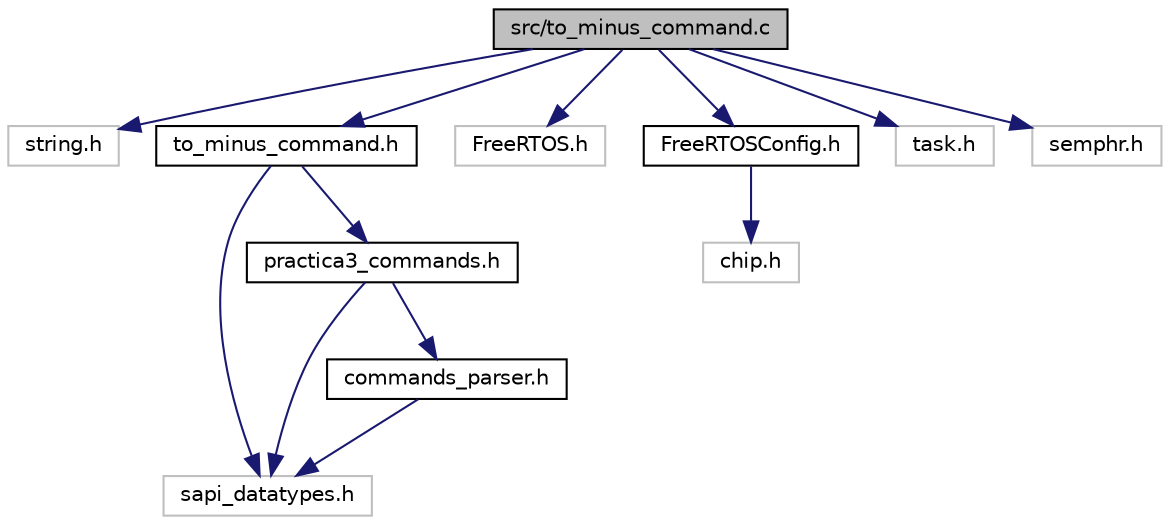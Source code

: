 digraph "src/to_minus_command.c"
{
  edge [fontname="Helvetica",fontsize="10",labelfontname="Helvetica",labelfontsize="10"];
  node [fontname="Helvetica",fontsize="10",shape=record];
  Node1 [label="src/to_minus_command.c",height=0.2,width=0.4,color="black", fillcolor="grey75", style="filled", fontcolor="black"];
  Node1 -> Node2 [color="midnightblue",fontsize="10",style="solid"];
  Node2 [label="string.h",height=0.2,width=0.4,color="grey75", fillcolor="white", style="filled"];
  Node1 -> Node3 [color="midnightblue",fontsize="10",style="solid"];
  Node3 [label="to_minus_command.h",height=0.2,width=0.4,color="black", fillcolor="white", style="filled",URL="$to__minus__command_8h.html",tooltip="Implementacion del procesador del comando \"To Minus\". "];
  Node3 -> Node4 [color="midnightblue",fontsize="10",style="solid"];
  Node4 [label="sapi_datatypes.h",height=0.2,width=0.4,color="grey75", fillcolor="white", style="filled"];
  Node3 -> Node5 [color="midnightblue",fontsize="10",style="solid"];
  Node5 [label="practica3_commands.h",height=0.2,width=0.4,color="black", fillcolor="white", style="filled",URL="$practica3__commands_8h.html",tooltip="Definicion de los comandos de la practica 3. "];
  Node5 -> Node4 [color="midnightblue",fontsize="10",style="solid"];
  Node5 -> Node6 [color="midnightblue",fontsize="10",style="solid"];
  Node6 [label="commands_parser.h",height=0.2,width=0.4,color="black", fillcolor="white", style="filled",URL="$commands__parser_8h.html",tooltip="Implementacion del parser de los paquetes. "];
  Node6 -> Node4 [color="midnightblue",fontsize="10",style="solid"];
  Node1 -> Node7 [color="midnightblue",fontsize="10",style="solid"];
  Node7 [label="FreeRTOS.h",height=0.2,width=0.4,color="grey75", fillcolor="white", style="filled"];
  Node1 -> Node8 [color="midnightblue",fontsize="10",style="solid"];
  Node8 [label="FreeRTOSConfig.h",height=0.2,width=0.4,color="black", fillcolor="white", style="filled",URL="$FreeRTOSConfig_8h_source.html"];
  Node8 -> Node9 [color="midnightblue",fontsize="10",style="solid"];
  Node9 [label="chip.h",height=0.2,width=0.4,color="grey75", fillcolor="white", style="filled"];
  Node1 -> Node10 [color="midnightblue",fontsize="10",style="solid"];
  Node10 [label="task.h",height=0.2,width=0.4,color="grey75", fillcolor="white", style="filled"];
  Node1 -> Node11 [color="midnightblue",fontsize="10",style="solid"];
  Node11 [label="semphr.h",height=0.2,width=0.4,color="grey75", fillcolor="white", style="filled"];
}

